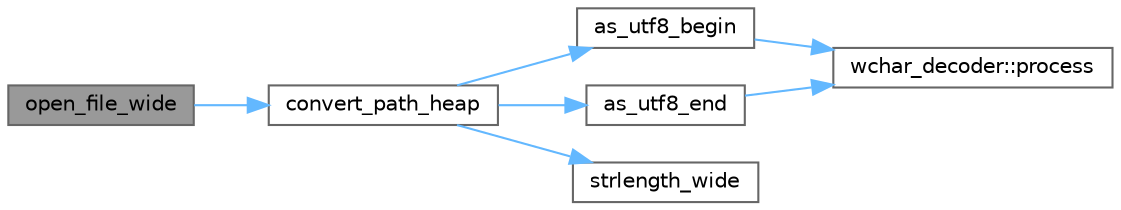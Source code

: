 digraph "open_file_wide"
{
 // INTERACTIVE_SVG=YES
 // LATEX_PDF_SIZE
  bgcolor="transparent";
  edge [fontname=Helvetica,fontsize=10,labelfontname=Helvetica,labelfontsize=10];
  node [fontname=Helvetica,fontsize=10,shape=box,height=0.2,width=0.4];
  rankdir="LR";
  Node1 [id="Node000001",label="open_file_wide",height=0.2,width=0.4,color="gray40", fillcolor="grey60", style="filled", fontcolor="black",tooltip=" "];
  Node1 -> Node2 [id="edge1_Node000001_Node000002",color="steelblue1",style="solid",tooltip=" "];
  Node2 [id="Node000002",label="convert_path_heap",height=0.2,width=0.4,color="grey40", fillcolor="white", style="filled",URL="$db/d20/pugixml_8cpp.html#aac9447d4d8949b4bdfebba0e39b7243f",tooltip=" "];
  Node2 -> Node3 [id="edge2_Node000002_Node000003",color="steelblue1",style="solid",tooltip=" "];
  Node3 [id="Node000003",label="as_utf8_begin",height=0.2,width=0.4,color="grey40", fillcolor="white", style="filled",URL="$db/d20/pugixml_8cpp.html#acf5b48bb1e377e9583eec8ba0e607898",tooltip=" "];
  Node3 -> Node4 [id="edge3_Node000003_Node000004",color="steelblue1",style="solid",tooltip=" "];
  Node4 [id="Node000004",label="wchar_decoder::process",height=0.2,width=0.4,color="grey40", fillcolor="white", style="filled",URL="$d4/d9e/structwchar__decoder.html#a965801bc1ce931281e10ee153586071c",tooltip=" "];
  Node2 -> Node5 [id="edge4_Node000002_Node000005",color="steelblue1",style="solid",tooltip=" "];
  Node5 [id="Node000005",label="as_utf8_end",height=0.2,width=0.4,color="grey40", fillcolor="white", style="filled",URL="$db/d20/pugixml_8cpp.html#a1bc09bbcdecde39207659ed351487999",tooltip=" "];
  Node5 -> Node4 [id="edge5_Node000005_Node000004",color="steelblue1",style="solid",tooltip=" "];
  Node2 -> Node6 [id="edge6_Node000002_Node000006",color="steelblue1",style="solid",tooltip=" "];
  Node6 [id="Node000006",label="strlength_wide",height=0.2,width=0.4,color="grey40", fillcolor="white", style="filled",URL="$db/d20/pugixml_8cpp.html#a04fddd18d92999ab767c3ab8c123056b",tooltip=" "];
}
